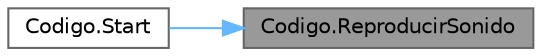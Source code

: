 digraph "Codigo.ReproducirSonido"
{
 // LATEX_PDF_SIZE
  bgcolor="transparent";
  edge [fontname=Helvetica,fontsize=10,labelfontname=Helvetica,labelfontsize=10];
  node [fontname=Helvetica,fontsize=10,shape=box,height=0.2,width=0.4];
  rankdir="RL";
  Node1 [id="Node000001",label="Codigo.ReproducirSonido",height=0.2,width=0.4,color="gray40", fillcolor="grey60", style="filled", fontcolor="black",tooltip="Reproduce el sonido de clic si el clip está asignado."];
  Node1 -> Node2 [id="edge1_Node000001_Node000002",dir="back",color="steelblue1",style="solid",tooltip=" "];
  Node2 [id="Node000002",label="Codigo.Start",height=0.2,width=0.4,color="grey40", fillcolor="white", style="filled",URL="$class_codigo.html#a38e51ed60b24979fb71bd9724f4367db",tooltip="Inicializa componentes y registra eventos."];
}
